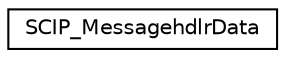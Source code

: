 digraph "Graphical Class Hierarchy"
{
 // LATEX_PDF_SIZE
  edge [fontname="Helvetica",fontsize="10",labelfontname="Helvetica",labelfontsize="10"];
  node [fontname="Helvetica",fontsize="10",shape=record];
  rankdir="LR";
  Node0 [label="SCIP_MessagehdlrData",height=0.2,width=0.4,color="black", fillcolor="white", style="filled",URL="$struct_s_c_i_p___messagehdlr_data.html",tooltip=" "];
}
